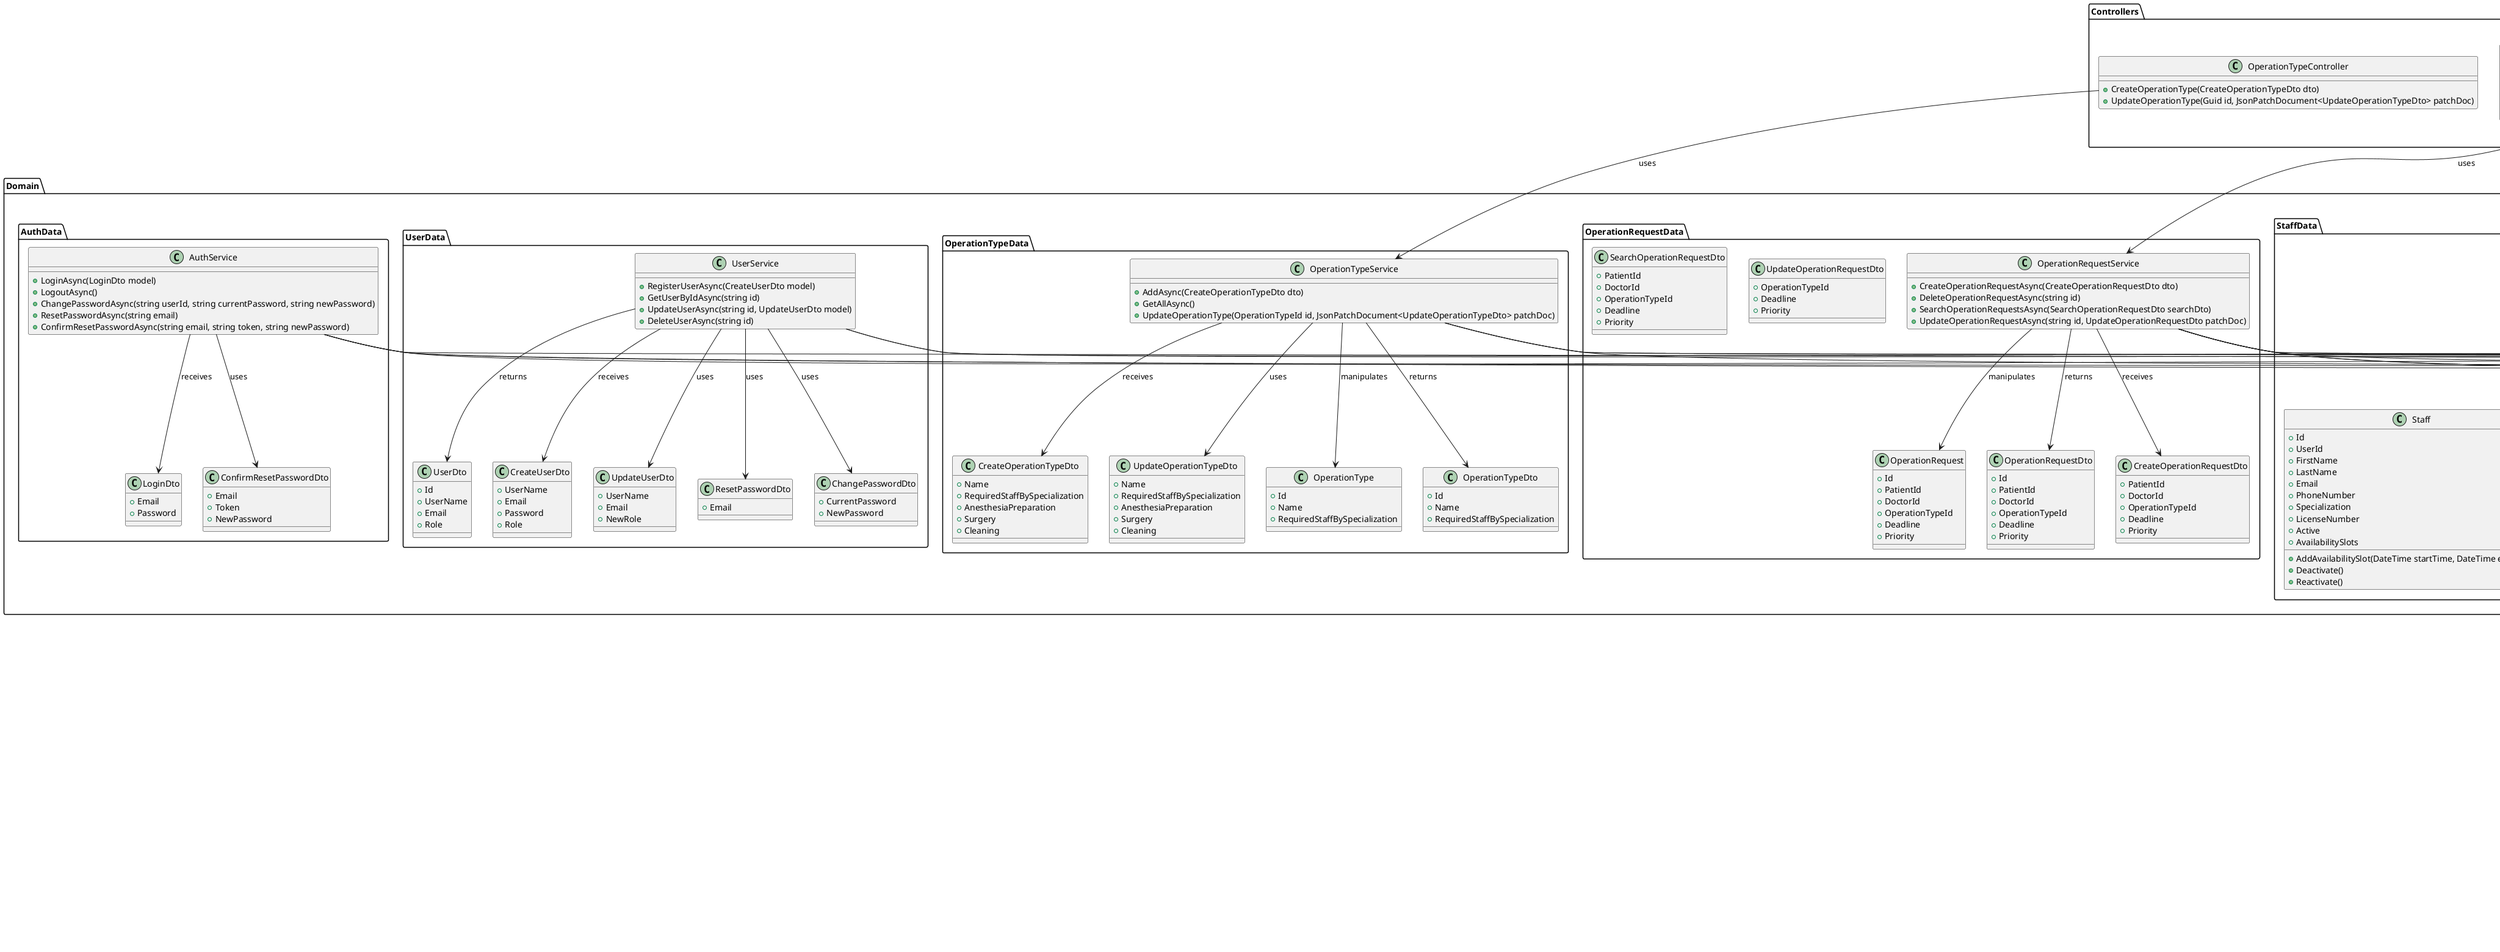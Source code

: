 @startuml
package "Controllers" {
    class PatientController {
        +RegisterPatient(RegisterPatientDto dto)
        +GetPatients(PatientFilterDTO filter, int pageNumber, int pageSize)
        +GetPatientById(string id)
        +UpdatePatientProfile(string email, JsonPatchDocument<UpdatePatientDto> patchDoc)
        +RequestAccountDeletion(string email)
        +ConfirmAccountDeletion(DeleteConfirmationDto dto)
        +DeletePatient(string id, DeletePatientDto deleteDto)
    }

    class StaffController {
        +CreateStaffProfile(CreateStaffDto model)
        +UpdateStaffProfile(string id, JsonPatchDocument<UpdateStaffDto> patchDoc)
        +Deactivate(string id)
        +GetStaffs(StaffFilterDto filter)
        +GetStaffById(string id)
        +DeleteStaff(string id)
    }

    class OperationRequestController {
        +CreateOperationRequest(CreateOperationRequestDto dto)
        +DeleteOperationRequest(string id)
        +SearchOperationRequests(SearchOperationRequestDto searchDto)
        +UpdateOperationRequest(string id, JsonPatchDocument<UpdateOperationRequestDto> patchDoc)
    }
    class AuthController {
        +Login(LoginDto model)
        +Logout()
        +ChangePassword(ChangePasswordDto model)
        +ResetPassword(ResetPasswordDto model)
        +ConfirmResetPassword(ConfirmResetPasswordDto model)
    }

    class OperationTypeController {
        +CreateOperationType(CreateOperationTypeDto dto)
        +UpdateOperationType(Guid id, JsonPatchDocument<UpdateOperationTypeDto> patchDoc)
    }

    class UserController {
        +Register(CreateUserDto model)
        +GetUser(string id)
        +UpdateUser(string id, UpdateUserDto model)
        +DeleteUser(string id)
    }
}

package "Domain" {
    package "PatientData" {
        class PatientService {
            +AddAsync(RegisterPatientDto dto)
            +UpdatePatientProfileAsync(string email, UpdatePatientDto dto)
            +DeletePatientAsync(string patientId)
            +RequestAccountDeletionAsync(string email)
            +ConfirmAccountDeletionAsync(string email)
            +GenerateToken(string email)
            +GetFilteredPatient(PatientFilterDTO filter, int pageNumber, int pageSize)
            +AdminUpdatePatientProfileAsync(string patientId, UpdatePatientDto updateDto)
        }
        
        class Patient {
            +UserId
            +FirstName
            +LastName
            +Email
            +DateofBirth
            +Gender
            +ContactInfo
            +EmergencyContact
            +PhoneNumber
            +MedicalNr
            +IsAnonymized
        }
        
        class PatientDto {
            +Id
            +FirstName
            +LastName
            +Email
            +PhoneNumber
            +DateofBirth
            +Gender
            +ContactInfo
            +EmergencyContact
            +MedicalNr
        }

        class RegisterPatientDto {
            +FirstName
            +LastName
            +Email
            +DateofBirth
            +Gender
            +ContactInfo
            +EmergencyContact
            +PhoneNumber
        }

        class UpdatePatientDto {
            +FirstName
            +LastName
            +Email
            +PhoneNumber
            +ContactInfo
            +EmergencyContact
            +Gender
            +DateOfBirth
        }

        class DeletePatientDto {
            +ConfirmDeletion
        }

        class PatientFilterDTO {
            +FirstName
            +LastName
            +Email
        }

        class DeleteConfirmationDto {
            +Token
        }

        class MedicalRecordNumber {
            +Generate()
        }
    }

    package "StaffData" {
        class StaffService {
            +AddAsync(CreateStaffDto dto)
            +GetByIdAsync(string id)
            +DeleteAsync(string id)
            +getStaffFilteredAsync(StaffFilterDto filter)
            +UpdateStaffAsync(string id, UpdateStaffDto dto)
            +DeactivateAsync(string id)
        }

        class Staff {
            +Id
            +UserId
            +FirstName
            +LastName
            +Email
            +PhoneNumber
            +Specialization
            +LicenseNumber
            +Active
            +AvailabilitySlots
            +AddAvailabilitySlot(DateTime startTime, DateTime endTime)
            +Deactivate()
            +Reactivate()
        }

        class StaffDto {
            +Id
            +FirstName
            +LastName
            +Email
            +PhoneNumber
            +Specialization
            +LicenseNumber
        }

        class CreateStaffDto {
            +FirstName
            +LastName
            +Email
            +PhoneNumber
            +Specialization
            +LicenseNumber
        }

        class UpdateStaffDto {
            +Email
            +PhoneNumber
            +Specialization
            +AvailabilitySlots
        }

        class StaffFilterDto {
            +FirstName
            +LastName
            +Email
        }

        class AvailabilitySlot {
            +StartTime
            +EndTime
            +UpdateSlot(DateTime newStartTime, DateTime newEndTime)
        }

        class AvailabilitySlotDto {
            +StartTime
            +EndTime
        }
    }

    package "OperationRequestData" {
        class OperationRequestService {
            +CreateOperationRequestAsync(CreateOperationRequestDto dto)
            +DeleteOperationRequestAsync(string id)
            +SearchOperationRequestsAsync(SearchOperationRequestDto searchDto)
            +UpdateOperationRequestAsync(string id, UpdateOperationRequestDto patchDoc)
        }

        class OperationRequest {
            +Id
            +PatientId
            +DoctorId
            +OperationTypeId
            +Deadline
            +Priority
        }

        class OperationRequestDto {
            +Id
            +PatientId
            +DoctorId
            +OperationTypeId
            +Deadline
            +Priority
        }

        class CreateOperationRequestDto {
            +PatientId
            +DoctorId
            +OperationTypeId
            +Deadline
            +Priority
        }

        class UpdateOperationRequestDto {
            +OperationTypeId
            +Deadline
            +Priority
        }

        class SearchOperationRequestDto {
            +PatientId
            +DoctorId
            +OperationTypeId
            +Deadline
            +Priority
        }
    }

    package "OperationTypeData" {
        class OperationTypeService {
            +AddAsync(CreateOperationTypeDto dto)
            +GetAllAsync()
            +UpdateOperationType(OperationTypeId id, JsonPatchDocument<UpdateOperationTypeDto> patchDoc)
        }
        class OperationType {
            +Id
            +Name
            +RequiredStaffBySpecialization
        }

        class OperationTypeDto {
            +Id
            +Name
            +RequiredStaffBySpecialization
        }
        class CreateOperationTypeDto {
            +Name
            +RequiredStaffBySpecialization
            +AnesthesiaPreparation
            +Surgery
            +Cleaning
        }
        class UpdateOperationTypeDto {
            +Name
            +RequiredStaffBySpecialization
            +AnesthesiaPreparation
            +Surgery
            +Cleaning
        }
    }

    package "UserData" {
        class UserService {
            +RegisterUserAsync(CreateUserDto model)
            +GetUserByIdAsync(string id)
            +UpdateUserAsync(string id, UpdateUserDto model)
            +DeleteUserAsync(string id)
        }

        class UserDto {
            +Id
            +UserName
            +Email
            +Role
        }

        class CreateUserDto {
            +UserName
            +Email
            +Password
            +Role
        }

        class UpdateUserDto {
            +UserName
            +Email
            +NewRole
        }

        class ResetPasswordDto {
            +Email
        }

        class ChangePasswordDto {
            +CurrentPassword
            +NewPassword
        }
    }

    package "AuthData" {
        class AuthService {
            +LoginAsync(LoginDto model)
            +LogoutAsync()
            +ChangePasswordAsync(string userId, string currentPassword, string newPassword)
            +ResetPasswordAsync(string email)
            +ConfirmResetPasswordAsync(string email, string token, string newPassword)
        }

        class LoginDto {
            +Email
            +Password
        }

        class ConfirmResetPasswordDto {
            +Email
            +Token
            +NewPassword
        }
    }
}

package "Infrastructure" {
    class DDDSample1DbContext {
        +DbSet<Patient> Patients
        +DbSet<Staff> Staffs
        +DbSet<OperationRequest> OperationRequests
        +DbSet<OperationType> OperationTypes
    }

    class StaffRepository {
        +GetByIdAsync(string id)
        +AddAsync(Staff staff)
        +Remove(Staff staff)
        +UpdateAsync(Staff staff)
        +GetFilteredStaffAsync(StaffFilterDto filter)
    }

    class OperationRequestRepository {
        +GetByIdAsync(string id)
        +AddAsync(OperationRequest request)
        +Remove(OperationRequest request)
        +UpdateAsync(OperationRequest request)
        +GetFilteredRequestsAsync(SearchOperationRequestDto filter)
    }

    class LoggingService implements ILoggingService {
        +LogInformation(string message)
        +LogWarning(string message)
        +LogError(string message, Exception ex = null)
        +LogChangeAsync(string action, string userId, string patientName, object changeData)
    }

    class SmtpEmailService implements IEmailService {
        +SendEmailAsync(string to, string subject, string body)
        +SendAdminLockoutNotification(string userEmail)
    }
     class PatientRepository {
        +AddAsync(Patient patient)
        +GetByUserIdAsync(string userId)
        +GetFilteredPatientAsync(PatientFilterDTO filter, int pageNumber, int pageSize)
        +ExistsAsync(string patientId)
        +IsEmailUniqueAsync(string email)
        +IsPhoneNumberUniqueAsync(string phoneNumber)
        +RemoveAsync(Patient patient)
        +UpdateAsync(Patient patient)
        +GetByEmailAsync(string email)
        +GetByIdAsync(string id)
        +AnonymizeAsync(Patient patient)
    }

    class OperationTypeRepository {
        +addAsync(OperationType operationType)
        +GetByNameAsync(string name)
        +ExistsByNameAsync(string name)
        +UpdateAsync(OperationType operationType)
        +GetByIdAsync(OperationTypeId id)
        +GetRequiredStaffBySpecializationAsync(OperationTypeId id)
    }

    class UserManager<TUser> {
        +CreateAsync(TUser user)
        +UpdateAsync(TUser user)
        +DeleteAsync(TUser user)
        +FindByIdAsync(string userId)
        +SetAuthenticationTokenAsync(TUser user, string loginProvider, string tokenName, string? tokenValue)
        +RemoveAuthenticationTokenAsync(TUser user, string loginProvider, string tokenName)
        +GetAuthenticatorKeyAsync(TUser user)
        +ResetAuthenticatorKeyAsync(TUser user)
        +GenerateNewTwoFactorRecoveryCodesAsync(TUser user, int number)
        +RedeemTwoFactorRecoveryCodeAsync(TUser user, string code)
        +CountRecoveryCodesAsync(TUser user)
    }
}

package "Interfaces" {
    interface ILoggingService {
        +LogInformation(string message)
        +LogWarning(string message)
        +LogError(string message, Exception ex = null)
        +LogChangeAsync(string action, string userId, string patientName, object changeData)
    }

    interface IEmailService {
        +SendEmailAsync(string to, string subject, string body)
        +SendAdminLockoutNotification(string userEmail)
    }

    interface IStaffRepository {
        +GetByIdAsync(string id)
        +GetByUserIdAsync(string userId)
        +GetByEmailAsync(string email)
        +GetAllAsync()
        +AddAsync(Staff staff)
        +Remove(Staff staff)
        +IsEmailUniqueAsync(string email)
        +IsPhoneNumberUniqueAsync(string phoneNumber)
        +UpdateAsync(Staff staff)
        +GetActiveStaffAsync()
        +ExistsAsync(string staffId)
        +GetFilteredStaffAsync(StaffFilterDto filter)
    }

    interface IPatientRepository {
        +GetByUserIdAsync(string userId)
        +AddAsync(Patient patient)
        +GetFilteredPatientAsync(PatientFilterDTO filter, int pageNumber, int pageSize)
        +ExistsAsync(string patientId)
        +RemoveAsync(Patient patient)
        +IsEmailUniqueAsync(string email)
        +IsPhoneNumberUniqueAsync(string phoneNumber)
        +UpdateAsync(Patient patient)
        +GetByEmailAsync(string email)
        +GetByIdAsync(string id)
        +AnonymizeAsync(Patient patient)
    }

    interface IUnitOfWork {
        +CommitAsync()
        +BeginTransactionAsync()
        +CommitTransactionAsync()
        +RollbackTransactionAsync()
    }

    interface IAuthService {
        +LoginAsync(LoginDto model)
        +LogoutAsync()
        +ChangePasswordAsync(string userId, string currentPassword, string newPassword)
        +ResetPasswordAsync(string email)
        +ConfirmResetPasswordAsync(string email, string token, string newPassword)
    }

    interface IOperationTypeRepository {
        +addAsync(OperationType operationType)
        +GetByNameAsync(string name)
        +ExistsByNameAsync(string name)
        +UpdateAsync(OperationType operationType)
        +GetByIdAsync(OperationTypeId id)
        +GetRequiredStaffBySpecializationAsync(OperationTypeId id)
    }

    interface IOperationRequestRepository {
        +AddAsync(OperationRequest operationRequest)
        +GetByIdAsync(string id)
        +UpdateAsync(OperationRequest operationRequest)
        +RemoveAsync(OperationRequest operationRequest)
        +GetFilteredOperationRequestsAsync(SearchOperationRequestDto filter)
    }
    interface IUserService {
        +RegisterUserAsync(CreateUserDto model)
        +GetUserByIdAsync(string id)
        +UpdateUserAsync(string id, UpdateUserDto model)
        +DeleteUserAsync(string id)
    }
}

PatientController --> PatientService : uses
StaffController --> StaffService : uses
OperationRequestController --> OperationRequestService : uses
AuthController --> IAuthService : uses
UserController --> IUserService : uses
OperationTypeController --> OperationTypeService : uses

PatientService --> IPatientRepository : uses
PatientService --> IUnitOfWork : uses
PatientService --> ILoggingService : uses
PatientService --> IEmailService : uses
PatientRepository --> DDDSample1DbContext : uses

PatientService --> Patient : manipulates
PatientService --> UpdatePatientDto : uses
PatientService --> DeletePatientDto : uses
PatientService --> PatientDto : returns
PatientService --> RegisterPatientDto : receives
PatientService --> DeleteConfirmationDto : uses
PatientService --> PatientFilterDTO : uses

StaffService --> IStaffRepository : uses
StaffService --> Staff : manipulates
StaffService --> StaffDto : returns
StaffService --> StaffFilterDto : uses
StaffService --> CreateStaffDto : receives
StaffService --> UpdateStaffDto : uses
StaffService --> AvailabilitySlot : uses
StaffService --> ILoggingService : uses
StaffService --> IEmailService : uses

OperationRequestService --> IOperationRequestRepository : uses
OperationRequestService --> IStaffRepository : uses
OperationRequestService --> IUnitOfWork : uses
OperationRequestService --> ILoggingService : uses
OperationRequestService --> IOperationTypeRepository : uses
OperationRequestService --> OperationRequest : manipulates
OperationRequestService --> CreateOperationRequestDto : receives
OperationRequestService --> OperationRequestDto : returns

UserService --> UserManager : uses
UserService --> IEmailService : uses
UserService --> UserDto : returns
UserService --> CreateUserDto : receives
UserService --> UpdateUserDto : uses
UserService --> ResetPasswordDto : uses
UserService --> ChangePasswordDto : uses

OperationTypeService --> IOperationTypeRepository : uses
OperationTypeService --> IUnitOfWork : uses
OperationTypeService --> ILoggingService : uses
OperationTypeService --> OperationType : manipulates
OperationTypeService --> CreateOperationTypeDto : receives
OperationTypeService --> UpdateOperationTypeDto : uses
OperationTypeService --> OperationTypeDto : returns

AuthService --> UserManager : uses
AuthService --> IConfiguration : uses
AuthService --> IEmailService : uses
AuthService --> ILogger : uses
AuthService --> LoginDto : receives
AuthService --> ConfirmResetPasswordDto : uses

IStaffRepository <|.. StaffRepository
IPatientRepository <|.. PatientRepository
IOperationRequestRepository <|.. OperationRequestRepository
IOperationTypeRepository <|.. OperationTypeRepository


@enduml